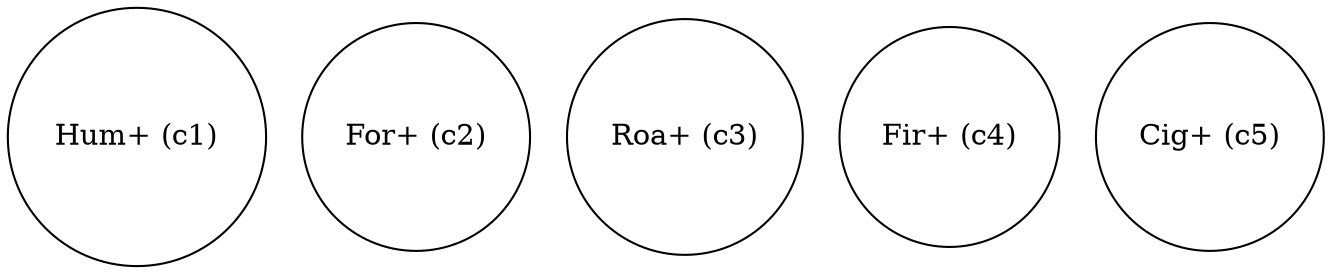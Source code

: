 digraph test {
  c1 [label="Hum+ (c1)" shape=circle];
  c2 [label="For+ (c2)" shape=circle];
  c3 [label="Roa+ (c3)" shape=circle];
  c4 [label="Fir+ (c4)" shape=circle];
  c5 [label="Cig+ (c5)" shape=circle];
}
